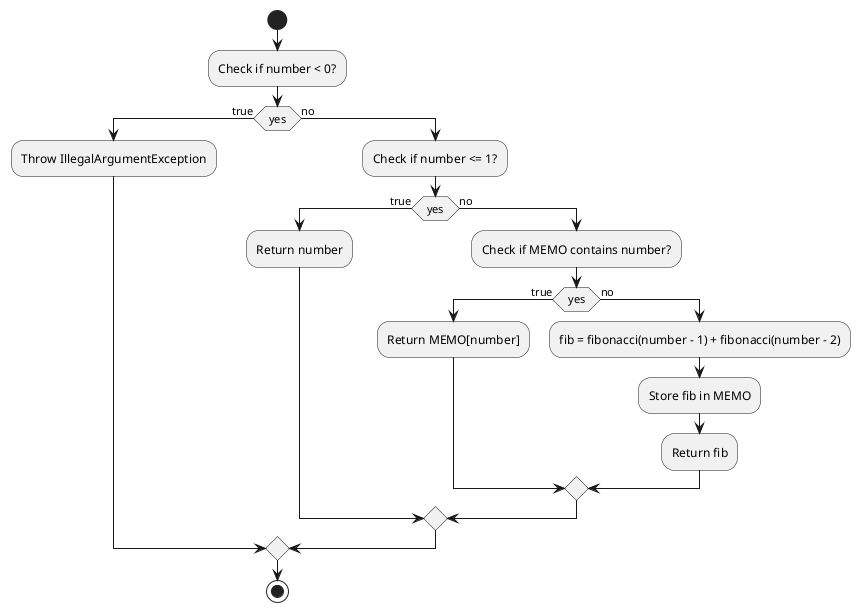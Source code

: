 @startuml
'https://plantuml.com/activity-diagram-beta

start
:Check if number < 0?;
if (yes) then (true)
  :Throw IllegalArgumentException;
else (no)
  :Check if number <= 1?;
  if (yes) then (true)
    :Return number;
  else (no)
    :Check if MEMO contains number?;
    if (yes) then (true)
      :Return MEMO[number];
    else (no)
      :fib = fibonacci(number - 1) + fibonacci(number - 2);
      :Store fib in MEMO;
      :Return fib;
    endif
  endif
endif
stop
@enduml
